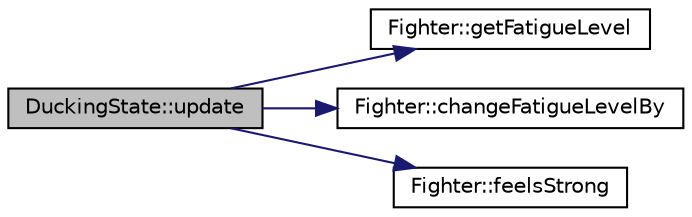 digraph "DuckingState::update"
{
  edge [fontname="Helvetica",fontsize="10",labelfontname="Helvetica",labelfontsize="10"];
  node [fontname="Helvetica",fontsize="10",shape=record];
  rankdir="LR";
  Node1 [label="DuckingState::update",height=0.2,width=0.4,color="black", fillcolor="grey75", style="filled", fontcolor="black"];
  Node1 -> Node2 [color="midnightblue",fontsize="10",style="solid",fontname="Helvetica"];
  Node2 [label="Fighter::getFatigueLevel",height=0.2,width=0.4,color="black", fillcolor="white", style="filled",URL="$classFighter.html#a1bc4025d988b66dfceaf0005e74f34ff"];
  Node1 -> Node3 [color="midnightblue",fontsize="10",style="solid",fontname="Helvetica"];
  Node3 [label="Fighter::changeFatigueLevelBy",height=0.2,width=0.4,color="black", fillcolor="white", style="filled",URL="$classFighter.html#aa9c08ec29097e326eab0ffd69db18b9c"];
  Node1 -> Node4 [color="midnightblue",fontsize="10",style="solid",fontname="Helvetica"];
  Node4 [label="Fighter::feelsStrong",height=0.2,width=0.4,color="black", fillcolor="white", style="filled",URL="$classFighter.html#ae54fd861131ec55b366a9163a35d9606"];
}
